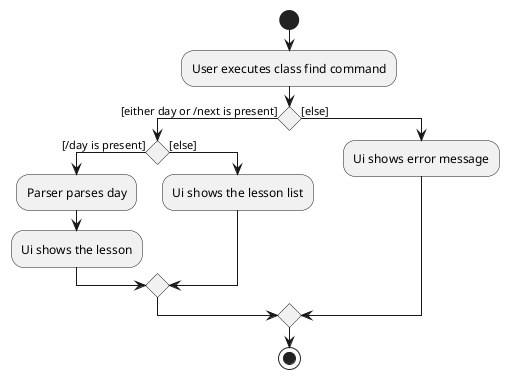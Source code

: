 @startuml
start
:User executes class find command;
if () then ([either day or /next is present])

    if () then ([/day is present])
        :Parser parses day;
        :Ui shows the lesson;
         else ([else])
            :Ui shows the lesson list;
         endif

else ([else])
    :Ui shows error message;
endif


stop
@enduml
